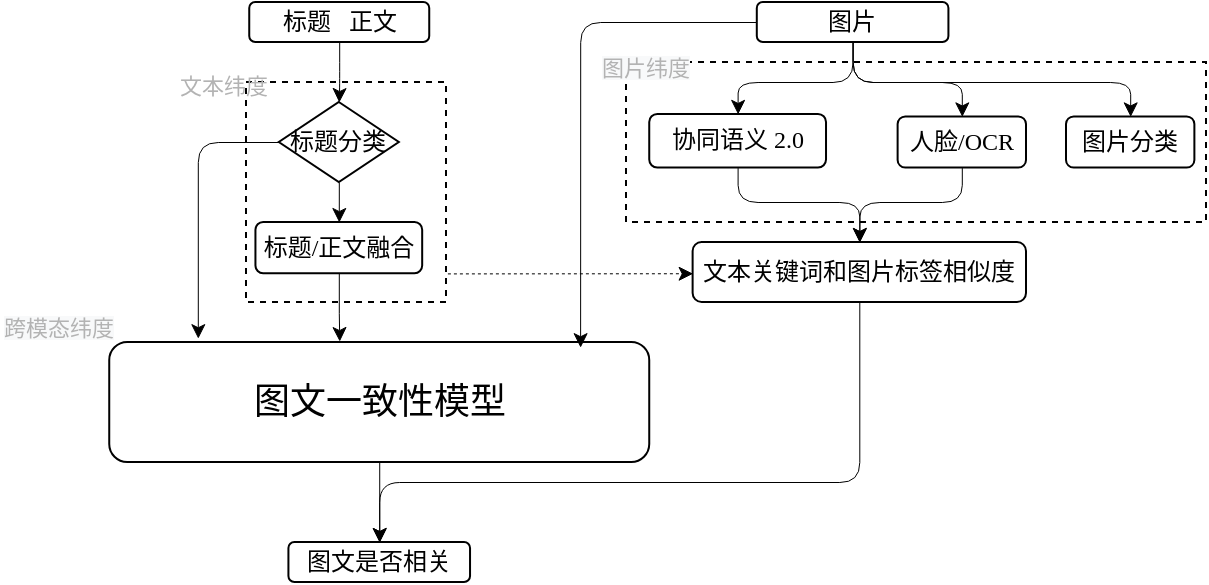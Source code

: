 <mxfile version="20.8.5" type="github">
  <diagram id="wtswVw4b2DIBDtsOtBge" name="第 1 页">
    <mxGraphModel dx="867" dy="560" grid="1" gridSize="10" guides="1" tooltips="1" connect="1" arrows="1" fold="1" page="1" pageScale="1" pageWidth="1169" pageHeight="1654" math="0" shadow="0">
      <root>
        <mxCell id="0" />
        <mxCell id="1" parent="0" />
        <mxCell id="PBYCk-HcuRerdCBnMbYj-23" value="" style="rounded=0;whiteSpace=wrap;html=1;dashed=1;strokeWidth=1;" vertex="1" parent="1">
          <mxGeometry x="880" y="170" width="100" height="110" as="geometry" />
        </mxCell>
        <mxCell id="PBYCk-HcuRerdCBnMbYj-24" value="" style="rounded=0;whiteSpace=wrap;html=1;dashed=1;strokeWidth=1;" vertex="1" parent="1">
          <mxGeometry x="1070" y="160" width="290" height="80" as="geometry" />
        </mxCell>
        <mxCell id="PBYCk-HcuRerdCBnMbYj-25" style="edgeStyle=orthogonalEdgeStyle;orthogonalLoop=1;jettySize=auto;html=1;entryX=0.5;entryY=0;entryDx=0;entryDy=0;fontSize=11;fontColor=#B3B3B3;strokeWidth=0.5;rounded=1;" edge="1" parent="1" source="PBYCk-HcuRerdCBnMbYj-26" target="PBYCk-HcuRerdCBnMbYj-29">
          <mxGeometry relative="1" as="geometry" />
        </mxCell>
        <mxCell id="PBYCk-HcuRerdCBnMbYj-26" value="&lt;font style=&quot;font-size: 18px; background-color: rgb(255, 255, 255);&quot;&gt;图文一致性模型&lt;/font&gt;" style="rounded=1;whiteSpace=wrap;html=1;fontFamily=Lucida Console;" vertex="1" parent="1">
          <mxGeometry x="811.62" y="300" width="270" height="60" as="geometry" />
        </mxCell>
        <mxCell id="PBYCk-HcuRerdCBnMbYj-27" style="edgeStyle=orthogonalEdgeStyle;rounded=0;orthogonalLoop=1;jettySize=auto;html=1;entryX=0.426;entryY=-0.008;entryDx=0;entryDy=0;entryPerimeter=0;strokeWidth=0.5;" edge="1" parent="1" source="PBYCk-HcuRerdCBnMbYj-28" target="PBYCk-HcuRerdCBnMbYj-26">
          <mxGeometry relative="1" as="geometry" />
        </mxCell>
        <mxCell id="PBYCk-HcuRerdCBnMbYj-28" value="&lt;font style=&quot;font-size: 12px&quot;&gt;&lt;font&gt;标题/正文融合&lt;/font&gt;&lt;br&gt;&lt;/font&gt;" style="rounded=1;whiteSpace=wrap;html=1;fontFamily=Lucida Console;fillColor=#FFFFFF;fontColor=#000000;" vertex="1" parent="1">
          <mxGeometry x="884.72" y="240" width="83.37" height="25.62" as="geometry" />
        </mxCell>
        <mxCell id="PBYCk-HcuRerdCBnMbYj-29" value="&lt;font style=&quot;font-size: 12px&quot;&gt;图文是否相关&lt;/font&gt;" style="rounded=1;whiteSpace=wrap;html=1;fontFamily=Lucida Console;" vertex="1" parent="1">
          <mxGeometry x="901.21" y="400" width="90.81" height="20" as="geometry" />
        </mxCell>
        <mxCell id="PBYCk-HcuRerdCBnMbYj-30" value="" style="edgeStyle=orthogonalEdgeStyle;orthogonalLoop=1;jettySize=auto;html=1;fontSize=12;strokeWidth=0.5;rounded=1;" edge="1" parent="1" source="PBYCk-HcuRerdCBnMbYj-31" target="PBYCk-HcuRerdCBnMbYj-44">
          <mxGeometry relative="1" as="geometry" />
        </mxCell>
        <mxCell id="PBYCk-HcuRerdCBnMbYj-31" value="标题&amp;nbsp; &amp;nbsp;正文" style="rounded=1;whiteSpace=wrap;html=1;fontFamily=Lucida Console;" vertex="1" parent="1">
          <mxGeometry x="881.62" y="130" width="90" height="20" as="geometry" />
        </mxCell>
        <mxCell id="PBYCk-HcuRerdCBnMbYj-32" style="edgeStyle=orthogonalEdgeStyle;orthogonalLoop=1;jettySize=auto;html=1;entryX=0.872;entryY=0.043;entryDx=0;entryDy=0;entryPerimeter=0;fontSize=12;fontColor=#FFFFFF;strokeWidth=0.5;rounded=1;" edge="1" parent="1" source="PBYCk-HcuRerdCBnMbYj-35" target="PBYCk-HcuRerdCBnMbYj-26">
          <mxGeometry relative="1" as="geometry" />
        </mxCell>
        <mxCell id="PBYCk-HcuRerdCBnMbYj-33" style="edgeStyle=orthogonalEdgeStyle;orthogonalLoop=1;jettySize=auto;html=1;entryX=0.5;entryY=0;entryDx=0;entryDy=0;fontSize=12;fontColor=#FFFFFF;strokeWidth=0.5;rounded=1;" edge="1" parent="1" source="PBYCk-HcuRerdCBnMbYj-35" target="PBYCk-HcuRerdCBnMbYj-37">
          <mxGeometry relative="1" as="geometry">
            <Array as="points">
              <mxPoint x="1183" y="170" />
              <mxPoint x="1126" y="170" />
            </Array>
          </mxGeometry>
        </mxCell>
        <mxCell id="PBYCk-HcuRerdCBnMbYj-34" style="edgeStyle=orthogonalEdgeStyle;orthogonalLoop=1;jettySize=auto;html=1;entryX=0.5;entryY=0;entryDx=0;entryDy=0;fontSize=11;fontColor=#B3B3B3;strokeWidth=0.5;rounded=1;" edge="1" parent="1" source="PBYCk-HcuRerdCBnMbYj-35" target="PBYCk-HcuRerdCBnMbYj-41">
          <mxGeometry relative="1" as="geometry" />
        </mxCell>
        <mxCell id="PBYCk-HcuRerdCBnMbYj-50" style="edgeStyle=orthogonalEdgeStyle;rounded=1;orthogonalLoop=1;jettySize=auto;html=1;entryX=0.5;entryY=0;entryDx=0;entryDy=0;strokeWidth=0.5;" edge="1" parent="1" source="PBYCk-HcuRerdCBnMbYj-35" target="PBYCk-HcuRerdCBnMbYj-49">
          <mxGeometry relative="1" as="geometry">
            <Array as="points">
              <mxPoint x="1183" y="170" />
              <mxPoint x="1322" y="170" />
            </Array>
          </mxGeometry>
        </mxCell>
        <mxCell id="PBYCk-HcuRerdCBnMbYj-35" value="图片" style="rounded=1;whiteSpace=wrap;html=1;fontFamily=Lucida Console;" vertex="1" parent="1">
          <mxGeometry x="1135.4" y="130" width="95.81" height="20" as="geometry" />
        </mxCell>
        <mxCell id="PBYCk-HcuRerdCBnMbYj-36" style="edgeStyle=orthogonalEdgeStyle;orthogonalLoop=1;jettySize=auto;html=1;entryX=0.5;entryY=0;entryDx=0;entryDy=0;fontSize=11;fontColor=#B3B3B3;strokeWidth=0.5;rounded=1;" edge="1" parent="1" source="PBYCk-HcuRerdCBnMbYj-37" target="PBYCk-HcuRerdCBnMbYj-39">
          <mxGeometry relative="1" as="geometry">
            <Array as="points">
              <mxPoint x="1126" y="230" />
              <mxPoint x="1187" y="230" />
            </Array>
          </mxGeometry>
        </mxCell>
        <mxCell id="PBYCk-HcuRerdCBnMbYj-37" value="&lt;font style=&quot;font-size: 12px&quot;&gt;协同语义 2.0&lt;/font&gt;" style="rounded=1;whiteSpace=wrap;html=1;fontFamily=Lucida Console;fontColor=#000000;" vertex="1" parent="1">
          <mxGeometry x="1081.62" y="185.94" width="88.39" height="26.87" as="geometry" />
        </mxCell>
        <mxCell id="PBYCk-HcuRerdCBnMbYj-38" style="edgeStyle=orthogonalEdgeStyle;orthogonalLoop=1;jettySize=auto;html=1;entryX=0.5;entryY=0;entryDx=0;entryDy=0;fontSize=11;fontColor=#B3B3B3;strokeWidth=0.5;rounded=1;" edge="1" parent="1" source="PBYCk-HcuRerdCBnMbYj-39" target="PBYCk-HcuRerdCBnMbYj-29">
          <mxGeometry relative="1" as="geometry">
            <Array as="points">
              <mxPoint x="1187" y="370" />
              <mxPoint x="947" y="370" />
            </Array>
          </mxGeometry>
        </mxCell>
        <mxCell id="PBYCk-HcuRerdCBnMbYj-39" value="文本关键词和图片标签相似度" style="rounded=1;whiteSpace=wrap;html=1;fontFamily=Lucida Console;" vertex="1" parent="1">
          <mxGeometry x="1103.31" y="250" width="166.69" height="30" as="geometry" />
        </mxCell>
        <mxCell id="PBYCk-HcuRerdCBnMbYj-40" style="edgeStyle=orthogonalEdgeStyle;orthogonalLoop=1;jettySize=auto;html=1;entryX=0.5;entryY=0;entryDx=0;entryDy=0;fontSize=11;fontColor=#B3B3B3;strokeWidth=0.5;rounded=1;" edge="1" parent="1" source="PBYCk-HcuRerdCBnMbYj-41" target="PBYCk-HcuRerdCBnMbYj-39">
          <mxGeometry relative="1" as="geometry">
            <Array as="points">
              <mxPoint x="1238" y="230" />
              <mxPoint x="1187" y="230" />
            </Array>
          </mxGeometry>
        </mxCell>
        <mxCell id="PBYCk-HcuRerdCBnMbYj-41" value="人脸/OCR" style="rounded=1;whiteSpace=wrap;html=1;fontFamily=Lucida Console;" vertex="1" parent="1">
          <mxGeometry x="1205.81" y="187.19" width="64.19" height="25.62" as="geometry" />
        </mxCell>
        <mxCell id="PBYCk-HcuRerdCBnMbYj-42" style="edgeStyle=orthogonalEdgeStyle;orthogonalLoop=1;jettySize=auto;html=1;entryX=0.164;entryY=-0.032;entryDx=0;entryDy=0;entryPerimeter=0;fontSize=12;strokeWidth=0.5;rounded=1;" edge="1" parent="1" source="PBYCk-HcuRerdCBnMbYj-44" target="PBYCk-HcuRerdCBnMbYj-26">
          <mxGeometry relative="1" as="geometry">
            <Array as="points">
              <mxPoint x="856" y="200" />
            </Array>
          </mxGeometry>
        </mxCell>
        <mxCell id="PBYCk-HcuRerdCBnMbYj-43" style="edgeStyle=orthogonalEdgeStyle;rounded=0;orthogonalLoop=1;jettySize=auto;html=1;exitX=0.5;exitY=1;exitDx=0;exitDy=0;entryX=0.5;entryY=0;entryDx=0;entryDy=0;strokeWidth=0.5;" edge="1" parent="1" source="PBYCk-HcuRerdCBnMbYj-44" target="PBYCk-HcuRerdCBnMbYj-28">
          <mxGeometry relative="1" as="geometry" />
        </mxCell>
        <mxCell id="PBYCk-HcuRerdCBnMbYj-44" value="&lt;font face=&quot;lucida console&quot;&gt;标题分类&lt;/font&gt;" style="rhombus;whiteSpace=wrap;html=1;fontSize=12;fillColor=#FFFFFF;fontColor=#000000;" vertex="1" parent="1">
          <mxGeometry x="896.41" y="180" width="60" height="40" as="geometry" />
        </mxCell>
        <mxCell id="PBYCk-HcuRerdCBnMbYj-45" value="&lt;meta charset=&quot;utf-8&quot;&gt;&lt;span style=&quot;color: rgb(179, 179, 179); font-family: helvetica; font-size: 11px; font-style: normal; font-weight: 400; letter-spacing: normal; text-align: center; text-indent: 0px; text-transform: none; word-spacing: 0px; background-color: rgb(248, 249, 250); display: inline; float: none;&quot;&gt;图片纬度&lt;/span&gt;" style="text;whiteSpace=wrap;html=1;fontSize=11;fontColor=#B3B3B3;" vertex="1" parent="1">
          <mxGeometry x="1055.89" y="150" width="70" height="30" as="geometry" />
        </mxCell>
        <mxCell id="PBYCk-HcuRerdCBnMbYj-46" value="&lt;span style=&quot;color: rgb(179 , 179 , 179) ; font-family: &amp;#34;helvetica&amp;#34; ; font-size: 11px ; font-style: normal ; font-weight: 400 ; letter-spacing: normal ; text-align: center ; text-indent: 0px ; text-transform: none ; word-spacing: 0px ; background-color: rgb(248 , 249 , 250) ; display: inline ; float: none&quot;&gt;跨模态纬度&lt;/span&gt;" style="text;whiteSpace=wrap;html=1;fontSize=11;fontColor=#B3B3B3;" vertex="1" parent="1">
          <mxGeometry x="757.0" y="280" width="70" height="30" as="geometry" />
        </mxCell>
        <mxCell id="PBYCk-HcuRerdCBnMbYj-47" value="" style="endArrow=classic;html=1;fontSize=11;fontColor=#B3B3B3;exitX=1.007;exitY=0.87;exitDx=0;exitDy=0;exitPerimeter=0;dashed=1;strokeWidth=0.5;rounded=1;" edge="1" parent="1" source="PBYCk-HcuRerdCBnMbYj-23">
          <mxGeometry width="50" height="50" relative="1" as="geometry">
            <mxPoint x="1009.2" y="285.62" as="sourcePoint" />
            <mxPoint x="1103.31" y="265.62" as="targetPoint" />
          </mxGeometry>
        </mxCell>
        <mxCell id="PBYCk-HcuRerdCBnMbYj-48" value="&lt;font style=&quot;font-size: 11px&quot; color=&quot;#b3b3b3&quot;&gt;文本纬度&lt;/font&gt;" style="text;html=1;strokeColor=none;fillColor=none;align=center;verticalAlign=middle;whiteSpace=wrap;rounded=0;dashed=1;" vertex="1" parent="1">
          <mxGeometry x="839.11" y="157.19" width="60" height="30" as="geometry" />
        </mxCell>
        <mxCell id="PBYCk-HcuRerdCBnMbYj-49" value="图片分类" style="rounded=1;whiteSpace=wrap;html=1;fontFamily=Lucida Console;" vertex="1" parent="1">
          <mxGeometry x="1290" y="187.19" width="64.19" height="25.62" as="geometry" />
        </mxCell>
      </root>
    </mxGraphModel>
  </diagram>
</mxfile>
